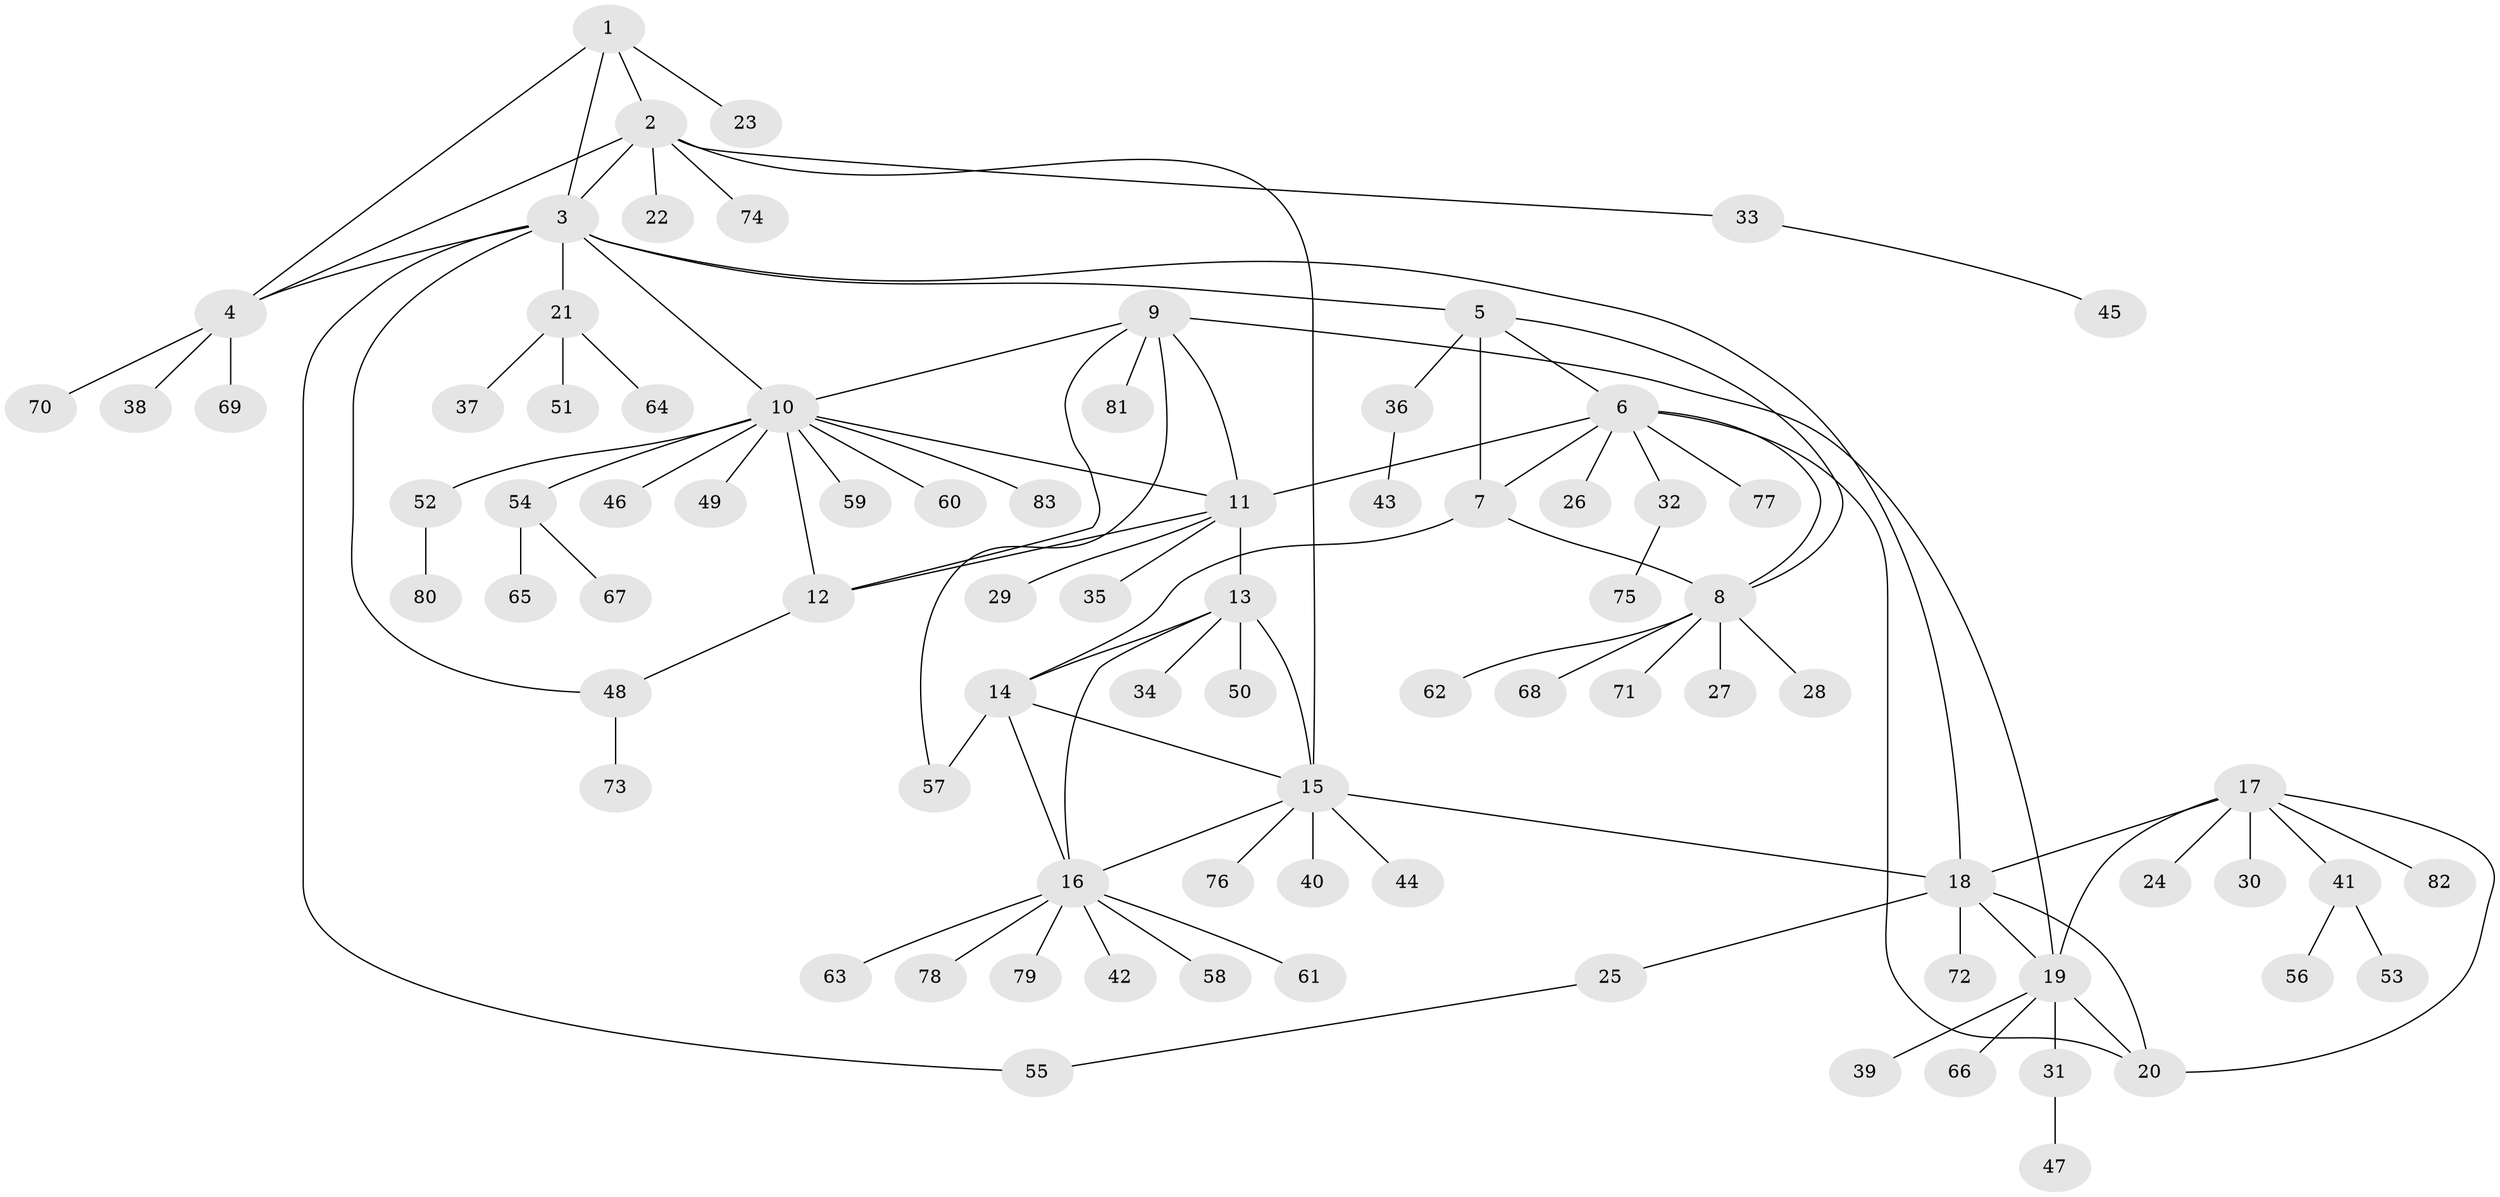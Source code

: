 // coarse degree distribution, {3: 0.058823529411764705, 6: 0.058823529411764705, 9: 0.0196078431372549, 5: 0.13725490196078433, 7: 0.058823529411764705, 10: 0.0196078431372549, 4: 0.058823529411764705, 1: 0.5098039215686274, 2: 0.0784313725490196}
// Generated by graph-tools (version 1.1) at 2025/52/03/04/25 22:52:26]
// undirected, 83 vertices, 106 edges
graph export_dot {
  node [color=gray90,style=filled];
  1;
  2;
  3;
  4;
  5;
  6;
  7;
  8;
  9;
  10;
  11;
  12;
  13;
  14;
  15;
  16;
  17;
  18;
  19;
  20;
  21;
  22;
  23;
  24;
  25;
  26;
  27;
  28;
  29;
  30;
  31;
  32;
  33;
  34;
  35;
  36;
  37;
  38;
  39;
  40;
  41;
  42;
  43;
  44;
  45;
  46;
  47;
  48;
  49;
  50;
  51;
  52;
  53;
  54;
  55;
  56;
  57;
  58;
  59;
  60;
  61;
  62;
  63;
  64;
  65;
  66;
  67;
  68;
  69;
  70;
  71;
  72;
  73;
  74;
  75;
  76;
  77;
  78;
  79;
  80;
  81;
  82;
  83;
  1 -- 2;
  1 -- 3;
  1 -- 4;
  1 -- 23;
  2 -- 3;
  2 -- 4;
  2 -- 15;
  2 -- 22;
  2 -- 33;
  2 -- 74;
  3 -- 4;
  3 -- 5;
  3 -- 10;
  3 -- 18;
  3 -- 21;
  3 -- 48;
  3 -- 55;
  4 -- 38;
  4 -- 69;
  4 -- 70;
  5 -- 6;
  5 -- 7;
  5 -- 8;
  5 -- 36;
  6 -- 7;
  6 -- 8;
  6 -- 11;
  6 -- 20;
  6 -- 26;
  6 -- 32;
  6 -- 77;
  7 -- 8;
  7 -- 14;
  8 -- 27;
  8 -- 28;
  8 -- 62;
  8 -- 68;
  8 -- 71;
  9 -- 10;
  9 -- 11;
  9 -- 12;
  9 -- 19;
  9 -- 57;
  9 -- 81;
  10 -- 11;
  10 -- 12;
  10 -- 46;
  10 -- 49;
  10 -- 52;
  10 -- 54;
  10 -- 59;
  10 -- 60;
  10 -- 83;
  11 -- 12;
  11 -- 13;
  11 -- 29;
  11 -- 35;
  12 -- 48;
  13 -- 14;
  13 -- 15;
  13 -- 16;
  13 -- 34;
  13 -- 50;
  14 -- 15;
  14 -- 16;
  14 -- 57;
  15 -- 16;
  15 -- 18;
  15 -- 40;
  15 -- 44;
  15 -- 76;
  16 -- 42;
  16 -- 58;
  16 -- 61;
  16 -- 63;
  16 -- 78;
  16 -- 79;
  17 -- 18;
  17 -- 19;
  17 -- 20;
  17 -- 24;
  17 -- 30;
  17 -- 41;
  17 -- 82;
  18 -- 19;
  18 -- 20;
  18 -- 25;
  18 -- 72;
  19 -- 20;
  19 -- 31;
  19 -- 39;
  19 -- 66;
  21 -- 37;
  21 -- 51;
  21 -- 64;
  25 -- 55;
  31 -- 47;
  32 -- 75;
  33 -- 45;
  36 -- 43;
  41 -- 53;
  41 -- 56;
  48 -- 73;
  52 -- 80;
  54 -- 65;
  54 -- 67;
}

